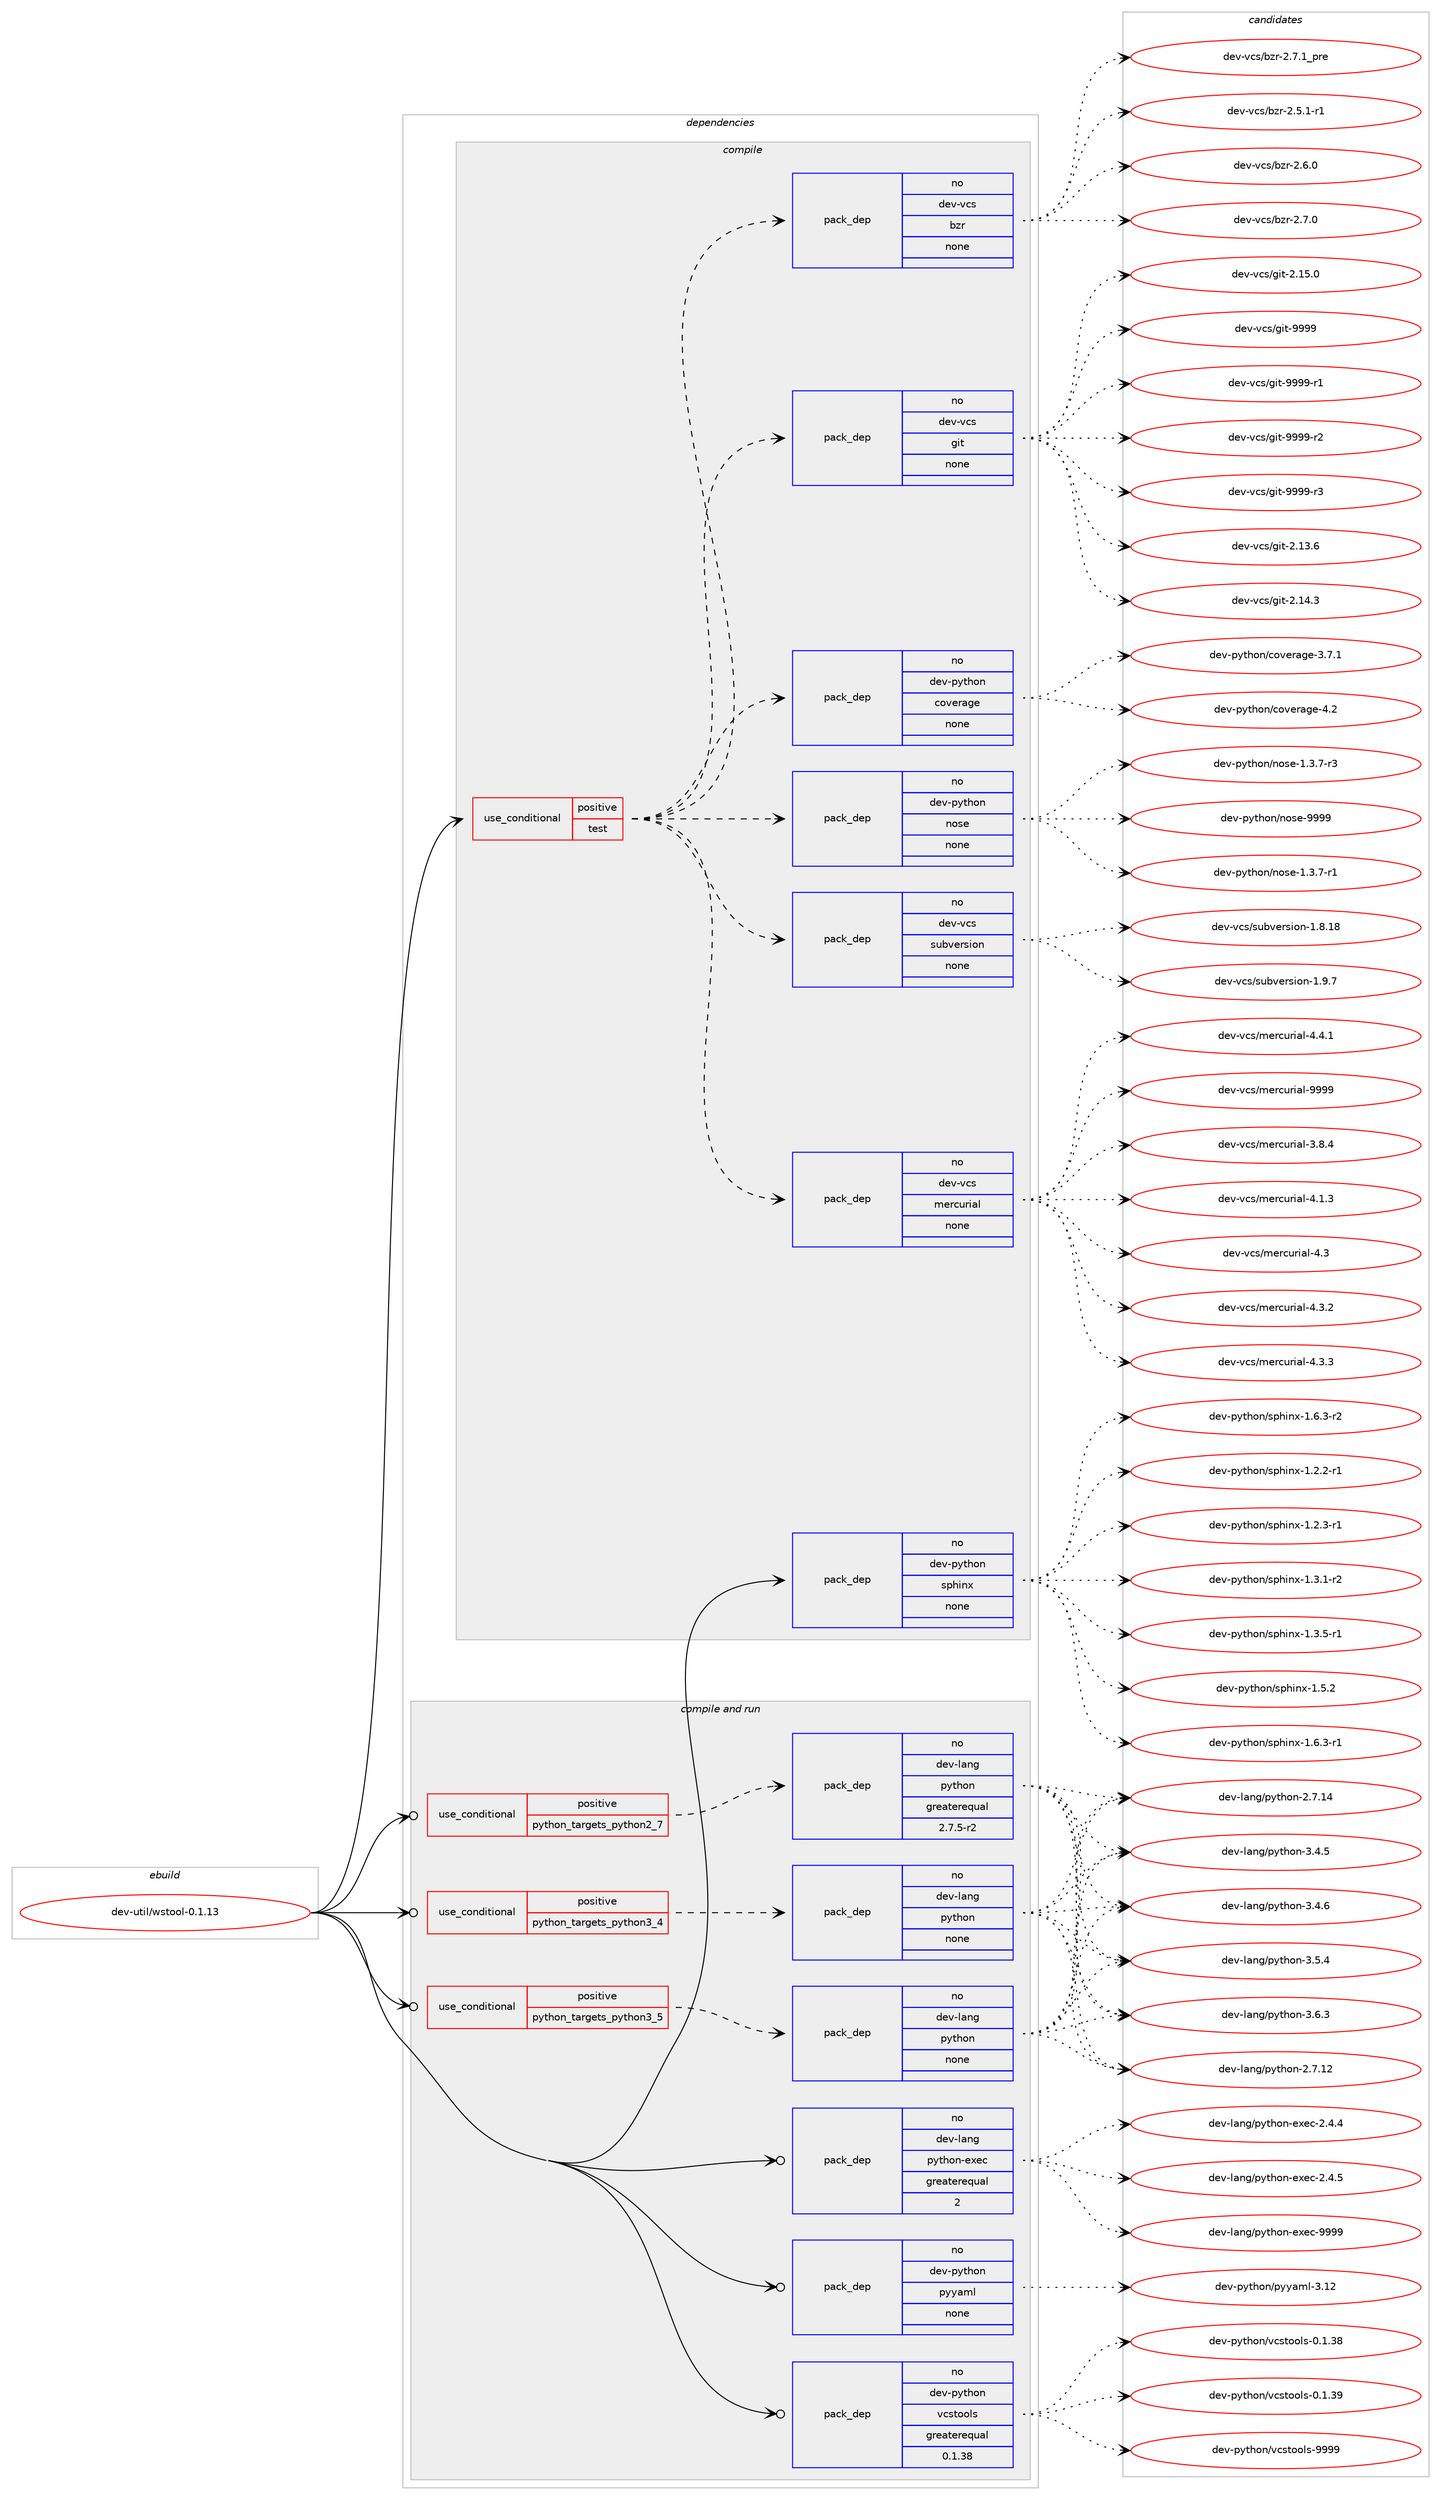 digraph prolog {

# *************
# Graph options
# *************

newrank=true;
concentrate=true;
compound=true;
graph [rankdir=LR,fontname=Helvetica,fontsize=10,ranksep=1.5];#, ranksep=2.5, nodesep=0.2];
edge  [arrowhead=vee];
node  [fontname=Helvetica,fontsize=10];

# **********
# The ebuild
# **********

subgraph cluster_leftcol {
color=gray;
rank=same;
label=<<i>ebuild</i>>;
id [label="dev-util/wstool-0.1.13", color=red, width=4, href="../dev-util/wstool-0.1.13.svg"];
}

# ****************
# The dependencies
# ****************

subgraph cluster_midcol {
color=gray;
label=<<i>dependencies</i>>;
subgraph cluster_compile {
fillcolor="#eeeeee";
style=filled;
label=<<i>compile</i>>;
subgraph cond78904 {
dependency289374 [label=<<TABLE BORDER="0" CELLBORDER="1" CELLSPACING="0" CELLPADDING="4"><TR><TD ROWSPAN="3" CELLPADDING="10">use_conditional</TD></TR><TR><TD>positive</TD></TR><TR><TD>test</TD></TR></TABLE>>, shape=none, color=red];
subgraph pack206159 {
dependency289375 [label=<<TABLE BORDER="0" CELLBORDER="1" CELLSPACING="0" CELLPADDING="4" WIDTH="220"><TR><TD ROWSPAN="6" CELLPADDING="30">pack_dep</TD></TR><TR><TD WIDTH="110">no</TD></TR><TR><TD>dev-python</TD></TR><TR><TD>nose</TD></TR><TR><TD>none</TD></TR><TR><TD></TD></TR></TABLE>>, shape=none, color=blue];
}
dependency289374:e -> dependency289375:w [weight=20,style="dashed",arrowhead="vee"];
subgraph pack206160 {
dependency289376 [label=<<TABLE BORDER="0" CELLBORDER="1" CELLSPACING="0" CELLPADDING="4" WIDTH="220"><TR><TD ROWSPAN="6" CELLPADDING="30">pack_dep</TD></TR><TR><TD WIDTH="110">no</TD></TR><TR><TD>dev-python</TD></TR><TR><TD>coverage</TD></TR><TR><TD>none</TD></TR><TR><TD></TD></TR></TABLE>>, shape=none, color=blue];
}
dependency289374:e -> dependency289376:w [weight=20,style="dashed",arrowhead="vee"];
subgraph pack206161 {
dependency289377 [label=<<TABLE BORDER="0" CELLBORDER="1" CELLSPACING="0" CELLPADDING="4" WIDTH="220"><TR><TD ROWSPAN="6" CELLPADDING="30">pack_dep</TD></TR><TR><TD WIDTH="110">no</TD></TR><TR><TD>dev-vcs</TD></TR><TR><TD>git</TD></TR><TR><TD>none</TD></TR><TR><TD></TD></TR></TABLE>>, shape=none, color=blue];
}
dependency289374:e -> dependency289377:w [weight=20,style="dashed",arrowhead="vee"];
subgraph pack206162 {
dependency289378 [label=<<TABLE BORDER="0" CELLBORDER="1" CELLSPACING="0" CELLPADDING="4" WIDTH="220"><TR><TD ROWSPAN="6" CELLPADDING="30">pack_dep</TD></TR><TR><TD WIDTH="110">no</TD></TR><TR><TD>dev-vcs</TD></TR><TR><TD>bzr</TD></TR><TR><TD>none</TD></TR><TR><TD></TD></TR></TABLE>>, shape=none, color=blue];
}
dependency289374:e -> dependency289378:w [weight=20,style="dashed",arrowhead="vee"];
subgraph pack206163 {
dependency289379 [label=<<TABLE BORDER="0" CELLBORDER="1" CELLSPACING="0" CELLPADDING="4" WIDTH="220"><TR><TD ROWSPAN="6" CELLPADDING="30">pack_dep</TD></TR><TR><TD WIDTH="110">no</TD></TR><TR><TD>dev-vcs</TD></TR><TR><TD>mercurial</TD></TR><TR><TD>none</TD></TR><TR><TD></TD></TR></TABLE>>, shape=none, color=blue];
}
dependency289374:e -> dependency289379:w [weight=20,style="dashed",arrowhead="vee"];
subgraph pack206164 {
dependency289380 [label=<<TABLE BORDER="0" CELLBORDER="1" CELLSPACING="0" CELLPADDING="4" WIDTH="220"><TR><TD ROWSPAN="6" CELLPADDING="30">pack_dep</TD></TR><TR><TD WIDTH="110">no</TD></TR><TR><TD>dev-vcs</TD></TR><TR><TD>subversion</TD></TR><TR><TD>none</TD></TR><TR><TD></TD></TR></TABLE>>, shape=none, color=blue];
}
dependency289374:e -> dependency289380:w [weight=20,style="dashed",arrowhead="vee"];
}
id:e -> dependency289374:w [weight=20,style="solid",arrowhead="vee"];
subgraph pack206165 {
dependency289381 [label=<<TABLE BORDER="0" CELLBORDER="1" CELLSPACING="0" CELLPADDING="4" WIDTH="220"><TR><TD ROWSPAN="6" CELLPADDING="30">pack_dep</TD></TR><TR><TD WIDTH="110">no</TD></TR><TR><TD>dev-python</TD></TR><TR><TD>sphinx</TD></TR><TR><TD>none</TD></TR><TR><TD></TD></TR></TABLE>>, shape=none, color=blue];
}
id:e -> dependency289381:w [weight=20,style="solid",arrowhead="vee"];
}
subgraph cluster_compileandrun {
fillcolor="#eeeeee";
style=filled;
label=<<i>compile and run</i>>;
subgraph cond78905 {
dependency289382 [label=<<TABLE BORDER="0" CELLBORDER="1" CELLSPACING="0" CELLPADDING="4"><TR><TD ROWSPAN="3" CELLPADDING="10">use_conditional</TD></TR><TR><TD>positive</TD></TR><TR><TD>python_targets_python2_7</TD></TR></TABLE>>, shape=none, color=red];
subgraph pack206166 {
dependency289383 [label=<<TABLE BORDER="0" CELLBORDER="1" CELLSPACING="0" CELLPADDING="4" WIDTH="220"><TR><TD ROWSPAN="6" CELLPADDING="30">pack_dep</TD></TR><TR><TD WIDTH="110">no</TD></TR><TR><TD>dev-lang</TD></TR><TR><TD>python</TD></TR><TR><TD>greaterequal</TD></TR><TR><TD>2.7.5-r2</TD></TR></TABLE>>, shape=none, color=blue];
}
dependency289382:e -> dependency289383:w [weight=20,style="dashed",arrowhead="vee"];
}
id:e -> dependency289382:w [weight=20,style="solid",arrowhead="odotvee"];
subgraph cond78906 {
dependency289384 [label=<<TABLE BORDER="0" CELLBORDER="1" CELLSPACING="0" CELLPADDING="4"><TR><TD ROWSPAN="3" CELLPADDING="10">use_conditional</TD></TR><TR><TD>positive</TD></TR><TR><TD>python_targets_python3_4</TD></TR></TABLE>>, shape=none, color=red];
subgraph pack206167 {
dependency289385 [label=<<TABLE BORDER="0" CELLBORDER="1" CELLSPACING="0" CELLPADDING="4" WIDTH="220"><TR><TD ROWSPAN="6" CELLPADDING="30">pack_dep</TD></TR><TR><TD WIDTH="110">no</TD></TR><TR><TD>dev-lang</TD></TR><TR><TD>python</TD></TR><TR><TD>none</TD></TR><TR><TD></TD></TR></TABLE>>, shape=none, color=blue];
}
dependency289384:e -> dependency289385:w [weight=20,style="dashed",arrowhead="vee"];
}
id:e -> dependency289384:w [weight=20,style="solid",arrowhead="odotvee"];
subgraph cond78907 {
dependency289386 [label=<<TABLE BORDER="0" CELLBORDER="1" CELLSPACING="0" CELLPADDING="4"><TR><TD ROWSPAN="3" CELLPADDING="10">use_conditional</TD></TR><TR><TD>positive</TD></TR><TR><TD>python_targets_python3_5</TD></TR></TABLE>>, shape=none, color=red];
subgraph pack206168 {
dependency289387 [label=<<TABLE BORDER="0" CELLBORDER="1" CELLSPACING="0" CELLPADDING="4" WIDTH="220"><TR><TD ROWSPAN="6" CELLPADDING="30">pack_dep</TD></TR><TR><TD WIDTH="110">no</TD></TR><TR><TD>dev-lang</TD></TR><TR><TD>python</TD></TR><TR><TD>none</TD></TR><TR><TD></TD></TR></TABLE>>, shape=none, color=blue];
}
dependency289386:e -> dependency289387:w [weight=20,style="dashed",arrowhead="vee"];
}
id:e -> dependency289386:w [weight=20,style="solid",arrowhead="odotvee"];
subgraph pack206169 {
dependency289388 [label=<<TABLE BORDER="0" CELLBORDER="1" CELLSPACING="0" CELLPADDING="4" WIDTH="220"><TR><TD ROWSPAN="6" CELLPADDING="30">pack_dep</TD></TR><TR><TD WIDTH="110">no</TD></TR><TR><TD>dev-lang</TD></TR><TR><TD>python-exec</TD></TR><TR><TD>greaterequal</TD></TR><TR><TD>2</TD></TR></TABLE>>, shape=none, color=blue];
}
id:e -> dependency289388:w [weight=20,style="solid",arrowhead="odotvee"];
subgraph pack206170 {
dependency289389 [label=<<TABLE BORDER="0" CELLBORDER="1" CELLSPACING="0" CELLPADDING="4" WIDTH="220"><TR><TD ROWSPAN="6" CELLPADDING="30">pack_dep</TD></TR><TR><TD WIDTH="110">no</TD></TR><TR><TD>dev-python</TD></TR><TR><TD>pyyaml</TD></TR><TR><TD>none</TD></TR><TR><TD></TD></TR></TABLE>>, shape=none, color=blue];
}
id:e -> dependency289389:w [weight=20,style="solid",arrowhead="odotvee"];
subgraph pack206171 {
dependency289390 [label=<<TABLE BORDER="0" CELLBORDER="1" CELLSPACING="0" CELLPADDING="4" WIDTH="220"><TR><TD ROWSPAN="6" CELLPADDING="30">pack_dep</TD></TR><TR><TD WIDTH="110">no</TD></TR><TR><TD>dev-python</TD></TR><TR><TD>vcstools</TD></TR><TR><TD>greaterequal</TD></TR><TR><TD>0.1.38</TD></TR></TABLE>>, shape=none, color=blue];
}
id:e -> dependency289390:w [weight=20,style="solid",arrowhead="odotvee"];
}
subgraph cluster_run {
fillcolor="#eeeeee";
style=filled;
label=<<i>run</i>>;
}
}

# **************
# The candidates
# **************

subgraph cluster_choices {
rank=same;
color=gray;
label=<<i>candidates</i>>;

subgraph choice206159 {
color=black;
nodesep=1;
choice10010111845112121116104111110471101111151014549465146554511449 [label="dev-python/nose-1.3.7-r1", color=red, width=4,href="../dev-python/nose-1.3.7-r1.svg"];
choice10010111845112121116104111110471101111151014549465146554511451 [label="dev-python/nose-1.3.7-r3", color=red, width=4,href="../dev-python/nose-1.3.7-r3.svg"];
choice10010111845112121116104111110471101111151014557575757 [label="dev-python/nose-9999", color=red, width=4,href="../dev-python/nose-9999.svg"];
dependency289375:e -> choice10010111845112121116104111110471101111151014549465146554511449:w [style=dotted,weight="100"];
dependency289375:e -> choice10010111845112121116104111110471101111151014549465146554511451:w [style=dotted,weight="100"];
dependency289375:e -> choice10010111845112121116104111110471101111151014557575757:w [style=dotted,weight="100"];
}
subgraph choice206160 {
color=black;
nodesep=1;
choice10010111845112121116104111110479911111810111497103101455146554649 [label="dev-python/coverage-3.7.1", color=red, width=4,href="../dev-python/coverage-3.7.1.svg"];
choice1001011184511212111610411111047991111181011149710310145524650 [label="dev-python/coverage-4.2", color=red, width=4,href="../dev-python/coverage-4.2.svg"];
dependency289376:e -> choice10010111845112121116104111110479911111810111497103101455146554649:w [style=dotted,weight="100"];
dependency289376:e -> choice1001011184511212111610411111047991111181011149710310145524650:w [style=dotted,weight="100"];
}
subgraph choice206161 {
color=black;
nodesep=1;
choice10010111845118991154710310511645504649514654 [label="dev-vcs/git-2.13.6", color=red, width=4,href="../dev-vcs/git-2.13.6.svg"];
choice10010111845118991154710310511645504649524651 [label="dev-vcs/git-2.14.3", color=red, width=4,href="../dev-vcs/git-2.14.3.svg"];
choice10010111845118991154710310511645504649534648 [label="dev-vcs/git-2.15.0", color=red, width=4,href="../dev-vcs/git-2.15.0.svg"];
choice1001011184511899115471031051164557575757 [label="dev-vcs/git-9999", color=red, width=4,href="../dev-vcs/git-9999.svg"];
choice10010111845118991154710310511645575757574511449 [label="dev-vcs/git-9999-r1", color=red, width=4,href="../dev-vcs/git-9999-r1.svg"];
choice10010111845118991154710310511645575757574511450 [label="dev-vcs/git-9999-r2", color=red, width=4,href="../dev-vcs/git-9999-r2.svg"];
choice10010111845118991154710310511645575757574511451 [label="dev-vcs/git-9999-r3", color=red, width=4,href="../dev-vcs/git-9999-r3.svg"];
dependency289377:e -> choice10010111845118991154710310511645504649514654:w [style=dotted,weight="100"];
dependency289377:e -> choice10010111845118991154710310511645504649524651:w [style=dotted,weight="100"];
dependency289377:e -> choice10010111845118991154710310511645504649534648:w [style=dotted,weight="100"];
dependency289377:e -> choice1001011184511899115471031051164557575757:w [style=dotted,weight="100"];
dependency289377:e -> choice10010111845118991154710310511645575757574511449:w [style=dotted,weight="100"];
dependency289377:e -> choice10010111845118991154710310511645575757574511450:w [style=dotted,weight="100"];
dependency289377:e -> choice10010111845118991154710310511645575757574511451:w [style=dotted,weight="100"];
}
subgraph choice206162 {
color=black;
nodesep=1;
choice100101118451189911547981221144550465346494511449 [label="dev-vcs/bzr-2.5.1-r1", color=red, width=4,href="../dev-vcs/bzr-2.5.1-r1.svg"];
choice10010111845118991154798122114455046544648 [label="dev-vcs/bzr-2.6.0", color=red, width=4,href="../dev-vcs/bzr-2.6.0.svg"];
choice10010111845118991154798122114455046554648 [label="dev-vcs/bzr-2.7.0", color=red, width=4,href="../dev-vcs/bzr-2.7.0.svg"];
choice1001011184511899115479812211445504655464995112114101 [label="dev-vcs/bzr-2.7.1_pre", color=red, width=4,href="../dev-vcs/bzr-2.7.1_pre.svg"];
dependency289378:e -> choice100101118451189911547981221144550465346494511449:w [style=dotted,weight="100"];
dependency289378:e -> choice10010111845118991154798122114455046544648:w [style=dotted,weight="100"];
dependency289378:e -> choice10010111845118991154798122114455046554648:w [style=dotted,weight="100"];
dependency289378:e -> choice1001011184511899115479812211445504655464995112114101:w [style=dotted,weight="100"];
}
subgraph choice206163 {
color=black;
nodesep=1;
choice1001011184511899115471091011149911711410597108455146564652 [label="dev-vcs/mercurial-3.8.4", color=red, width=4,href="../dev-vcs/mercurial-3.8.4.svg"];
choice1001011184511899115471091011149911711410597108455246494651 [label="dev-vcs/mercurial-4.1.3", color=red, width=4,href="../dev-vcs/mercurial-4.1.3.svg"];
choice100101118451189911547109101114991171141059710845524651 [label="dev-vcs/mercurial-4.3", color=red, width=4,href="../dev-vcs/mercurial-4.3.svg"];
choice1001011184511899115471091011149911711410597108455246514650 [label="dev-vcs/mercurial-4.3.2", color=red, width=4,href="../dev-vcs/mercurial-4.3.2.svg"];
choice1001011184511899115471091011149911711410597108455246514651 [label="dev-vcs/mercurial-4.3.3", color=red, width=4,href="../dev-vcs/mercurial-4.3.3.svg"];
choice1001011184511899115471091011149911711410597108455246524649 [label="dev-vcs/mercurial-4.4.1", color=red, width=4,href="../dev-vcs/mercurial-4.4.1.svg"];
choice10010111845118991154710910111499117114105971084557575757 [label="dev-vcs/mercurial-9999", color=red, width=4,href="../dev-vcs/mercurial-9999.svg"];
dependency289379:e -> choice1001011184511899115471091011149911711410597108455146564652:w [style=dotted,weight="100"];
dependency289379:e -> choice1001011184511899115471091011149911711410597108455246494651:w [style=dotted,weight="100"];
dependency289379:e -> choice100101118451189911547109101114991171141059710845524651:w [style=dotted,weight="100"];
dependency289379:e -> choice1001011184511899115471091011149911711410597108455246514650:w [style=dotted,weight="100"];
dependency289379:e -> choice1001011184511899115471091011149911711410597108455246514651:w [style=dotted,weight="100"];
dependency289379:e -> choice1001011184511899115471091011149911711410597108455246524649:w [style=dotted,weight="100"];
dependency289379:e -> choice10010111845118991154710910111499117114105971084557575757:w [style=dotted,weight="100"];
}
subgraph choice206164 {
color=black;
nodesep=1;
choice1001011184511899115471151179811810111411510511111045494656464956 [label="dev-vcs/subversion-1.8.18", color=red, width=4,href="../dev-vcs/subversion-1.8.18.svg"];
choice10010111845118991154711511798118101114115105111110454946574655 [label="dev-vcs/subversion-1.9.7", color=red, width=4,href="../dev-vcs/subversion-1.9.7.svg"];
dependency289380:e -> choice1001011184511899115471151179811810111411510511111045494656464956:w [style=dotted,weight="100"];
dependency289380:e -> choice10010111845118991154711511798118101114115105111110454946574655:w [style=dotted,weight="100"];
}
subgraph choice206165 {
color=black;
nodesep=1;
choice10010111845112121116104111110471151121041051101204549465046504511449 [label="dev-python/sphinx-1.2.2-r1", color=red, width=4,href="../dev-python/sphinx-1.2.2-r1.svg"];
choice10010111845112121116104111110471151121041051101204549465046514511449 [label="dev-python/sphinx-1.2.3-r1", color=red, width=4,href="../dev-python/sphinx-1.2.3-r1.svg"];
choice10010111845112121116104111110471151121041051101204549465146494511450 [label="dev-python/sphinx-1.3.1-r2", color=red, width=4,href="../dev-python/sphinx-1.3.1-r2.svg"];
choice10010111845112121116104111110471151121041051101204549465146534511449 [label="dev-python/sphinx-1.3.5-r1", color=red, width=4,href="../dev-python/sphinx-1.3.5-r1.svg"];
choice1001011184511212111610411111047115112104105110120454946534650 [label="dev-python/sphinx-1.5.2", color=red, width=4,href="../dev-python/sphinx-1.5.2.svg"];
choice10010111845112121116104111110471151121041051101204549465446514511449 [label="dev-python/sphinx-1.6.3-r1", color=red, width=4,href="../dev-python/sphinx-1.6.3-r1.svg"];
choice10010111845112121116104111110471151121041051101204549465446514511450 [label="dev-python/sphinx-1.6.3-r2", color=red, width=4,href="../dev-python/sphinx-1.6.3-r2.svg"];
dependency289381:e -> choice10010111845112121116104111110471151121041051101204549465046504511449:w [style=dotted,weight="100"];
dependency289381:e -> choice10010111845112121116104111110471151121041051101204549465046514511449:w [style=dotted,weight="100"];
dependency289381:e -> choice10010111845112121116104111110471151121041051101204549465146494511450:w [style=dotted,weight="100"];
dependency289381:e -> choice10010111845112121116104111110471151121041051101204549465146534511449:w [style=dotted,weight="100"];
dependency289381:e -> choice1001011184511212111610411111047115112104105110120454946534650:w [style=dotted,weight="100"];
dependency289381:e -> choice10010111845112121116104111110471151121041051101204549465446514511449:w [style=dotted,weight="100"];
dependency289381:e -> choice10010111845112121116104111110471151121041051101204549465446514511450:w [style=dotted,weight="100"];
}
subgraph choice206166 {
color=black;
nodesep=1;
choice10010111845108971101034711212111610411111045504655464950 [label="dev-lang/python-2.7.12", color=red, width=4,href="../dev-lang/python-2.7.12.svg"];
choice10010111845108971101034711212111610411111045504655464952 [label="dev-lang/python-2.7.14", color=red, width=4,href="../dev-lang/python-2.7.14.svg"];
choice100101118451089711010347112121116104111110455146524653 [label="dev-lang/python-3.4.5", color=red, width=4,href="../dev-lang/python-3.4.5.svg"];
choice100101118451089711010347112121116104111110455146524654 [label="dev-lang/python-3.4.6", color=red, width=4,href="../dev-lang/python-3.4.6.svg"];
choice100101118451089711010347112121116104111110455146534652 [label="dev-lang/python-3.5.4", color=red, width=4,href="../dev-lang/python-3.5.4.svg"];
choice100101118451089711010347112121116104111110455146544651 [label="dev-lang/python-3.6.3", color=red, width=4,href="../dev-lang/python-3.6.3.svg"];
dependency289383:e -> choice10010111845108971101034711212111610411111045504655464950:w [style=dotted,weight="100"];
dependency289383:e -> choice10010111845108971101034711212111610411111045504655464952:w [style=dotted,weight="100"];
dependency289383:e -> choice100101118451089711010347112121116104111110455146524653:w [style=dotted,weight="100"];
dependency289383:e -> choice100101118451089711010347112121116104111110455146524654:w [style=dotted,weight="100"];
dependency289383:e -> choice100101118451089711010347112121116104111110455146534652:w [style=dotted,weight="100"];
dependency289383:e -> choice100101118451089711010347112121116104111110455146544651:w [style=dotted,weight="100"];
}
subgraph choice206167 {
color=black;
nodesep=1;
choice10010111845108971101034711212111610411111045504655464950 [label="dev-lang/python-2.7.12", color=red, width=4,href="../dev-lang/python-2.7.12.svg"];
choice10010111845108971101034711212111610411111045504655464952 [label="dev-lang/python-2.7.14", color=red, width=4,href="../dev-lang/python-2.7.14.svg"];
choice100101118451089711010347112121116104111110455146524653 [label="dev-lang/python-3.4.5", color=red, width=4,href="../dev-lang/python-3.4.5.svg"];
choice100101118451089711010347112121116104111110455146524654 [label="dev-lang/python-3.4.6", color=red, width=4,href="../dev-lang/python-3.4.6.svg"];
choice100101118451089711010347112121116104111110455146534652 [label="dev-lang/python-3.5.4", color=red, width=4,href="../dev-lang/python-3.5.4.svg"];
choice100101118451089711010347112121116104111110455146544651 [label="dev-lang/python-3.6.3", color=red, width=4,href="../dev-lang/python-3.6.3.svg"];
dependency289385:e -> choice10010111845108971101034711212111610411111045504655464950:w [style=dotted,weight="100"];
dependency289385:e -> choice10010111845108971101034711212111610411111045504655464952:w [style=dotted,weight="100"];
dependency289385:e -> choice100101118451089711010347112121116104111110455146524653:w [style=dotted,weight="100"];
dependency289385:e -> choice100101118451089711010347112121116104111110455146524654:w [style=dotted,weight="100"];
dependency289385:e -> choice100101118451089711010347112121116104111110455146534652:w [style=dotted,weight="100"];
dependency289385:e -> choice100101118451089711010347112121116104111110455146544651:w [style=dotted,weight="100"];
}
subgraph choice206168 {
color=black;
nodesep=1;
choice10010111845108971101034711212111610411111045504655464950 [label="dev-lang/python-2.7.12", color=red, width=4,href="../dev-lang/python-2.7.12.svg"];
choice10010111845108971101034711212111610411111045504655464952 [label="dev-lang/python-2.7.14", color=red, width=4,href="../dev-lang/python-2.7.14.svg"];
choice100101118451089711010347112121116104111110455146524653 [label="dev-lang/python-3.4.5", color=red, width=4,href="../dev-lang/python-3.4.5.svg"];
choice100101118451089711010347112121116104111110455146524654 [label="dev-lang/python-3.4.6", color=red, width=4,href="../dev-lang/python-3.4.6.svg"];
choice100101118451089711010347112121116104111110455146534652 [label="dev-lang/python-3.5.4", color=red, width=4,href="../dev-lang/python-3.5.4.svg"];
choice100101118451089711010347112121116104111110455146544651 [label="dev-lang/python-3.6.3", color=red, width=4,href="../dev-lang/python-3.6.3.svg"];
dependency289387:e -> choice10010111845108971101034711212111610411111045504655464950:w [style=dotted,weight="100"];
dependency289387:e -> choice10010111845108971101034711212111610411111045504655464952:w [style=dotted,weight="100"];
dependency289387:e -> choice100101118451089711010347112121116104111110455146524653:w [style=dotted,weight="100"];
dependency289387:e -> choice100101118451089711010347112121116104111110455146524654:w [style=dotted,weight="100"];
dependency289387:e -> choice100101118451089711010347112121116104111110455146534652:w [style=dotted,weight="100"];
dependency289387:e -> choice100101118451089711010347112121116104111110455146544651:w [style=dotted,weight="100"];
}
subgraph choice206169 {
color=black;
nodesep=1;
choice1001011184510897110103471121211161041111104510112010199455046524652 [label="dev-lang/python-exec-2.4.4", color=red, width=4,href="../dev-lang/python-exec-2.4.4.svg"];
choice1001011184510897110103471121211161041111104510112010199455046524653 [label="dev-lang/python-exec-2.4.5", color=red, width=4,href="../dev-lang/python-exec-2.4.5.svg"];
choice10010111845108971101034711212111610411111045101120101994557575757 [label="dev-lang/python-exec-9999", color=red, width=4,href="../dev-lang/python-exec-9999.svg"];
dependency289388:e -> choice1001011184510897110103471121211161041111104510112010199455046524652:w [style=dotted,weight="100"];
dependency289388:e -> choice1001011184510897110103471121211161041111104510112010199455046524653:w [style=dotted,weight="100"];
dependency289388:e -> choice10010111845108971101034711212111610411111045101120101994557575757:w [style=dotted,weight="100"];
}
subgraph choice206170 {
color=black;
nodesep=1;
choice1001011184511212111610411111047112121121971091084551464950 [label="dev-python/pyyaml-3.12", color=red, width=4,href="../dev-python/pyyaml-3.12.svg"];
dependency289389:e -> choice1001011184511212111610411111047112121121971091084551464950:w [style=dotted,weight="100"];
}
subgraph choice206171 {
color=black;
nodesep=1;
choice10010111845112121116104111110471189911511611111110811545484649465156 [label="dev-python/vcstools-0.1.38", color=red, width=4,href="../dev-python/vcstools-0.1.38.svg"];
choice10010111845112121116104111110471189911511611111110811545484649465157 [label="dev-python/vcstools-0.1.39", color=red, width=4,href="../dev-python/vcstools-0.1.39.svg"];
choice1001011184511212111610411111047118991151161111111081154557575757 [label="dev-python/vcstools-9999", color=red, width=4,href="../dev-python/vcstools-9999.svg"];
dependency289390:e -> choice10010111845112121116104111110471189911511611111110811545484649465156:w [style=dotted,weight="100"];
dependency289390:e -> choice10010111845112121116104111110471189911511611111110811545484649465157:w [style=dotted,weight="100"];
dependency289390:e -> choice1001011184511212111610411111047118991151161111111081154557575757:w [style=dotted,weight="100"];
}
}

}

